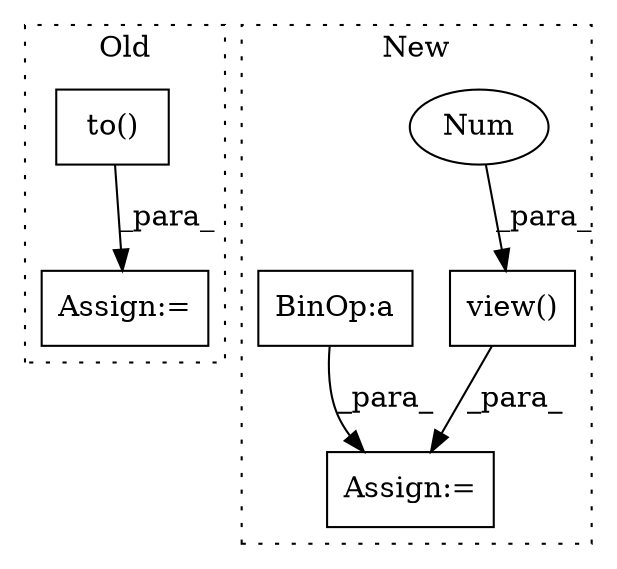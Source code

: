 digraph G {
subgraph cluster0 {
1 [label="to()" a="75" s="8641,8798" l="146,1" shape="box"];
4 [label="Assign:=" a="68" s="8638" l="3" shape="box"];
label = "Old";
style="dotted";
}
subgraph cluster1 {
2 [label="view()" a="75" s="8252,8282" l="7,1" shape="box"];
3 [label="Num" a="76" s="8259" l="2" shape="ellipse"];
5 [label="Assign:=" a="68" s="8399" l="3" shape="box"];
6 [label="BinOp:a" a="82" s="8186" l="3" shape="box"];
label = "New";
style="dotted";
}
1 -> 4 [label="_para_"];
2 -> 5 [label="_para_"];
3 -> 2 [label="_para_"];
6 -> 5 [label="_para_"];
}